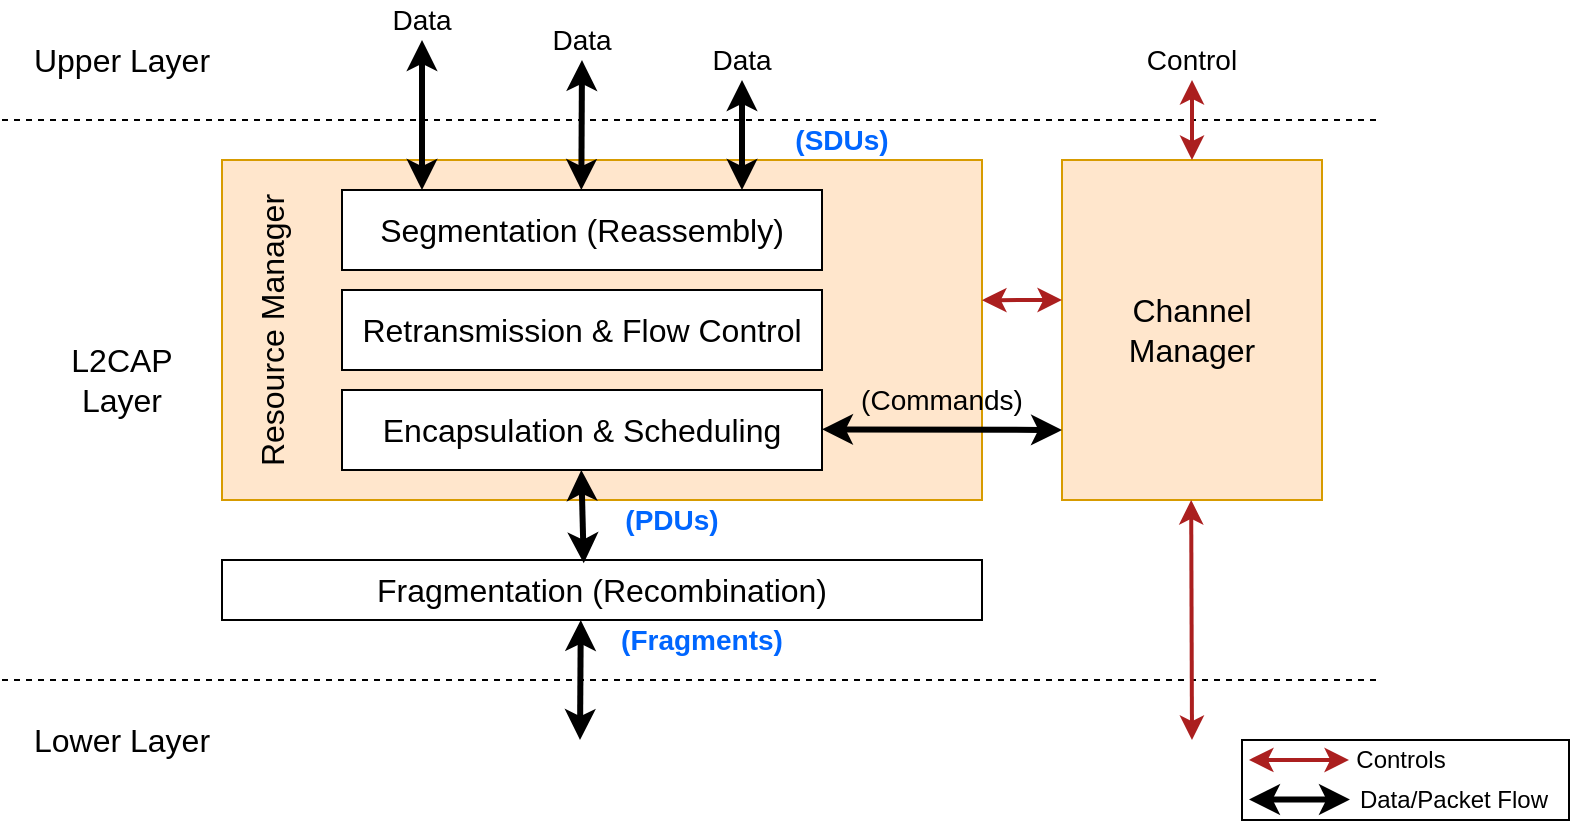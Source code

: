 <mxfile version="14.6.13" type="device"><diagram id="dqHvuZpjR-B5nNtzX9zC" name="Page-1"><mxGraphModel dx="1185" dy="688" grid="1" gridSize="10" guides="1" tooltips="1" connect="1" arrows="1" fold="1" page="1" pageScale="1" pageWidth="800" pageHeight="420" math="0" shadow="0"><root><mxCell id="0"/><mxCell id="1" parent="0"/><mxCell id="9Yd8j71LsmvRODLoHMH2-1" value="" style="rounded=0;whiteSpace=wrap;html=1;fillColor=#ffe6cc;strokeColor=#d79b00;" vertex="1" parent="1"><mxGeometry x="118" y="80" width="380" height="170" as="geometry"/></mxCell><mxCell id="9Yd8j71LsmvRODLoHMH2-2" value="&lt;font style=&quot;font-size: 16px&quot;&gt;Segmentation (Reassembly)&lt;/font&gt;" style="rounded=0;whiteSpace=wrap;html=1;" vertex="1" parent="1"><mxGeometry x="178" y="95" width="240" height="40" as="geometry"/></mxCell><mxCell id="9Yd8j71LsmvRODLoHMH2-3" value="&lt;font style=&quot;font-size: 16px&quot;&gt;Retransmission &amp;amp; Flow Control&lt;/font&gt;" style="rounded=0;whiteSpace=wrap;html=1;" vertex="1" parent="1"><mxGeometry x="178" y="145" width="240" height="40" as="geometry"/></mxCell><mxCell id="9Yd8j71LsmvRODLoHMH2-4" value="&lt;font style=&quot;font-size: 16px&quot;&gt;Encapsulation &amp;amp; Scheduling&lt;/font&gt;" style="rounded=0;whiteSpace=wrap;html=1;" vertex="1" parent="1"><mxGeometry x="178" y="195" width="240" height="40" as="geometry"/></mxCell><mxCell id="9Yd8j71LsmvRODLoHMH2-5" value="&lt;font style=&quot;font-size: 16px&quot;&gt;Resource Manager&lt;br&gt;&lt;/font&gt;" style="rounded=0;whiteSpace=wrap;html=1;rotation=-90;strokeColor=none;fillColor=none;" vertex="1" parent="1"><mxGeometry x="68" y="145" width="150" height="40" as="geometry"/></mxCell><mxCell id="9Yd8j71LsmvRODLoHMH2-6" value="&lt;font style=&quot;font-size: 16px&quot;&gt;Fragmentation (Recombination)&lt;/font&gt;" style="rounded=0;whiteSpace=wrap;html=1;" vertex="1" parent="1"><mxGeometry x="118" y="280" width="380" height="30" as="geometry"/></mxCell><mxCell id="9Yd8j71LsmvRODLoHMH2-7" value="&lt;font style=&quot;font-size: 16px&quot;&gt;Channel&lt;br&gt;Manager&lt;/font&gt;" style="rounded=0;whiteSpace=wrap;html=1;fillColor=#ffe6cc;strokeColor=#d79b00;" vertex="1" parent="1"><mxGeometry x="538" y="80" width="130" height="170" as="geometry"/></mxCell><mxCell id="9Yd8j71LsmvRODLoHMH2-8" value="" style="endArrow=none;dashed=1;html=1;" edge="1" parent="1"><mxGeometry width="50" height="50" relative="1" as="geometry"><mxPoint x="8" y="60" as="sourcePoint"/><mxPoint x="698" y="60" as="targetPoint"/></mxGeometry></mxCell><mxCell id="9Yd8j71LsmvRODLoHMH2-9" value="" style="endArrow=none;dashed=1;html=1;" edge="1" parent="1"><mxGeometry width="50" height="50" relative="1" as="geometry"><mxPoint x="8" y="340" as="sourcePoint"/><mxPoint x="698" y="340" as="targetPoint"/></mxGeometry></mxCell><mxCell id="9Yd8j71LsmvRODLoHMH2-11" value="&lt;font style=&quot;font-size: 16px&quot;&gt;L2CAP&lt;br&gt;Layer&lt;/font&gt;" style="rounded=0;whiteSpace=wrap;html=1;strokeColor=none;rotation=0;" vertex="1" parent="1"><mxGeometry x="23" y="170" width="90" height="40" as="geometry"/></mxCell><mxCell id="9Yd8j71LsmvRODLoHMH2-12" value="&lt;font style=&quot;font-size: 16px&quot;&gt;Lower Layer&lt;/font&gt;&lt;span style=&quot;color: rgba(0 , 0 , 0 , 0) ; font-family: monospace ; font-size: 0px&quot;&gt;%3CmxGraphModel%3E%3Croot%3E%3CmxCell%20id%3D%220%22%2F%3E%3CmxCell%20id%3D%221%22%20parent%3D%220%22%2F%3E%3CmxCell%20id%3D%222%22%20value%3D%22%26lt%3Bfont%20style%3D%26quot%3Bfont-size%3A%2016px%26quot%3B%26gt%3BL2CAP%20Layer%26lt%3B%2Ffont%26gt%3B%22%20style%3D%22rounded%3D0%3BwhiteSpace%3Dwrap%3Bhtml%3D1%3B%22%20vertex%3D%221%22%20parent%3D%221%22%3E%3CmxGeometry%20x%3D%22-180%22%20y%3D%2235%22%20width%3D%22240%22%20height%3D%2240%22%20as%3D%22geometry%22%2F%3E%3C%2FmxCell%3E%3C%2Froot%3E%3C%2FmxGraphModel%3E&lt;/span&gt;" style="rounded=0;whiteSpace=wrap;html=1;strokeColor=none;" vertex="1" parent="1"><mxGeometry x="18" y="350" width="100" height="40" as="geometry"/></mxCell><mxCell id="9Yd8j71LsmvRODLoHMH2-13" value="&lt;font style=&quot;font-size: 16px&quot;&gt;Upper Layer&lt;/font&gt;" style="rounded=0;whiteSpace=wrap;html=1;strokeColor=none;" vertex="1" parent="1"><mxGeometry x="18" y="10" width="100" height="40" as="geometry"/></mxCell><mxCell id="9Yd8j71LsmvRODLoHMH2-14" value="" style="endArrow=classic;startArrow=classic;html=1;strokeWidth=3;" edge="1" parent="1"><mxGeometry width="50" height="50" relative="1" as="geometry"><mxPoint x="378" y="95" as="sourcePoint"/><mxPoint x="378" y="40" as="targetPoint"/></mxGeometry></mxCell><mxCell id="9Yd8j71LsmvRODLoHMH2-15" value="" style="endArrow=classic;startArrow=classic;html=1;strokeWidth=3;" edge="1" parent="1"><mxGeometry width="50" height="50" relative="1" as="geometry"><mxPoint x="297.66" y="95" as="sourcePoint"/><mxPoint x="298" y="30" as="targetPoint"/></mxGeometry></mxCell><mxCell id="9Yd8j71LsmvRODLoHMH2-16" value="" style="endArrow=classic;startArrow=classic;html=1;strokeWidth=3;" edge="1" parent="1"><mxGeometry width="50" height="50" relative="1" as="geometry"><mxPoint x="218" y="95" as="sourcePoint"/><mxPoint x="218" y="20" as="targetPoint"/></mxGeometry></mxCell><mxCell id="9Yd8j71LsmvRODLoHMH2-17" value="" style="endArrow=classic;startArrow=classic;html=1;strokeWidth=3;exitX=0.476;exitY=0.056;exitDx=0;exitDy=0;exitPerimeter=0;" edge="1" parent="1" source="9Yd8j71LsmvRODLoHMH2-6"><mxGeometry width="50" height="50" relative="1" as="geometry"><mxPoint x="298" y="270" as="sourcePoint"/><mxPoint x="297.66" y="235" as="targetPoint"/></mxGeometry></mxCell><mxCell id="9Yd8j71LsmvRODLoHMH2-22" value="" style="endArrow=classic;startArrow=classic;html=1;strokeWidth=3;" edge="1" parent="1"><mxGeometry width="50" height="50" relative="1" as="geometry"><mxPoint x="297" y="370" as="sourcePoint"/><mxPoint x="297.39" y="310" as="targetPoint"/></mxGeometry></mxCell><mxCell id="9Yd8j71LsmvRODLoHMH2-24" value="" style="endArrow=classic;startArrow=classic;html=1;strokeWidth=3;" edge="1" parent="1"><mxGeometry width="50" height="50" relative="1" as="geometry"><mxPoint x="538" y="215" as="sourcePoint"/><mxPoint x="418.0" y="214.66" as="targetPoint"/></mxGeometry></mxCell><mxCell id="9Yd8j71LsmvRODLoHMH2-25" value="&lt;font style=&quot;font-size: 14px&quot;&gt;(Commands)&lt;/font&gt;" style="text;html=1;strokeColor=none;fillColor=none;align=center;verticalAlign=middle;whiteSpace=wrap;rounded=0;" vertex="1" parent="1"><mxGeometry x="438" y="190" width="80" height="20" as="geometry"/></mxCell><mxCell id="9Yd8j71LsmvRODLoHMH2-26" value="&lt;font style=&quot;font-size: 14px&quot; color=&quot;#0066ff&quot;&gt;&lt;b&gt;(SDUs)&lt;/b&gt;&lt;/font&gt;" style="text;html=1;strokeColor=none;fillColor=none;align=center;verticalAlign=middle;whiteSpace=wrap;rounded=0;" vertex="1" parent="1"><mxGeometry x="388" y="60" width="80" height="20" as="geometry"/></mxCell><mxCell id="9Yd8j71LsmvRODLoHMH2-27" value="" style="endArrow=classic;startArrow=classic;html=1;strokeWidth=2;fillColor=#f8cecc;strokeColor=#AB1F1F;" edge="1" parent="1"><mxGeometry width="50" height="50" relative="1" as="geometry"><mxPoint x="538" y="150" as="sourcePoint"/><mxPoint x="498" y="150.08" as="targetPoint"/></mxGeometry></mxCell><mxCell id="9Yd8j71LsmvRODLoHMH2-29" value="" style="endArrow=classic;startArrow=classic;html=1;strokeWidth=2;fillColor=#f8cecc;strokeColor=#AB1F1F;" edge="1" parent="1"><mxGeometry width="50" height="50" relative="1" as="geometry"><mxPoint x="603" y="370" as="sourcePoint"/><mxPoint x="602.58" y="250.0" as="targetPoint"/></mxGeometry></mxCell><mxCell id="9Yd8j71LsmvRODLoHMH2-30" value="" style="endArrow=classic;startArrow=classic;html=1;strokeWidth=2;fillColor=#f8cecc;strokeColor=#AB1F1F;" edge="1" parent="1"><mxGeometry width="50" height="50" relative="1" as="geometry"><mxPoint x="603" y="80" as="sourcePoint"/><mxPoint x="603" y="40" as="targetPoint"/></mxGeometry></mxCell><mxCell id="9Yd8j71LsmvRODLoHMH2-31" value="&lt;font style=&quot;font-size: 14px&quot;&gt;Data&lt;/font&gt;" style="text;html=1;strokeColor=none;fillColor=none;align=center;verticalAlign=middle;whiteSpace=wrap;rounded=0;" vertex="1" parent="1"><mxGeometry x="338" y="20" width="80" height="20" as="geometry"/></mxCell><mxCell id="9Yd8j71LsmvRODLoHMH2-32" value="&lt;font style=&quot;font-size: 14px&quot;&gt;Data&lt;/font&gt;" style="text;html=1;strokeColor=none;fillColor=none;align=center;verticalAlign=middle;whiteSpace=wrap;rounded=0;" vertex="1" parent="1"><mxGeometry x="258" y="10" width="80" height="20" as="geometry"/></mxCell><mxCell id="9Yd8j71LsmvRODLoHMH2-33" value="&lt;font style=&quot;font-size: 14px&quot;&gt;Data&lt;/font&gt;" style="text;html=1;strokeColor=none;fillColor=none;align=center;verticalAlign=middle;whiteSpace=wrap;rounded=0;" vertex="1" parent="1"><mxGeometry x="178" width="80" height="20" as="geometry"/></mxCell><mxCell id="9Yd8j71LsmvRODLoHMH2-34" value="&lt;font style=&quot;font-size: 14px&quot;&gt;Control&lt;/font&gt;" style="text;html=1;strokeColor=none;fillColor=none;align=center;verticalAlign=middle;whiteSpace=wrap;rounded=0;" vertex="1" parent="1"><mxGeometry x="563" y="20" width="80" height="20" as="geometry"/></mxCell><mxCell id="9Yd8j71LsmvRODLoHMH2-35" value="&lt;blockquote style=&quot;margin: 0 0 0 40px ; border: none ; padding: 0px&quot;&gt;&lt;blockquote style=&quot;margin: 0 0 0 40px ; border: none ; padding: 0px&quot;&gt;&lt;br&gt;&lt;/blockquote&gt;&lt;/blockquote&gt;" style="rounded=0;whiteSpace=wrap;html=1;align=left;" vertex="1" parent="1"><mxGeometry x="628" y="370" width="163.5" height="40" as="geometry"/></mxCell><mxCell id="9Yd8j71LsmvRODLoHMH2-36" value="" style="endArrow=classic;startArrow=classic;html=1;strokeWidth=2;fillColor=#f8cecc;strokeColor=#AB1F1F;exitX=0;exitY=0.5;exitDx=0;exitDy=0;" edge="1" parent="1" source="9Yd8j71LsmvRODLoHMH2-38"><mxGeometry width="50" height="50" relative="1" as="geometry"><mxPoint x="671.5" y="379.86" as="sourcePoint"/><mxPoint x="631.5" y="379.94" as="targetPoint"/></mxGeometry></mxCell><mxCell id="9Yd8j71LsmvRODLoHMH2-38" value="Controls" style="text;html=1;strokeColor=none;fillColor=none;align=center;verticalAlign=middle;whiteSpace=wrap;rounded=0;" vertex="1" parent="1"><mxGeometry x="681.5" y="370" width="51" height="20" as="geometry"/></mxCell><mxCell id="9Yd8j71LsmvRODLoHMH2-39" value="Data/Packet Flow" style="text;html=1;strokeColor=none;fillColor=none;align=center;verticalAlign=middle;whiteSpace=wrap;rounded=0;" vertex="1" parent="1"><mxGeometry x="681.5" y="390" width="104" height="20" as="geometry"/></mxCell><mxCell id="9Yd8j71LsmvRODLoHMH2-43" value="" style="endArrow=classic;startArrow=classic;html=1;strokeWidth=3;" edge="1" parent="1"><mxGeometry width="50" height="50" relative="1" as="geometry"><mxPoint x="631.5" y="399.76" as="sourcePoint"/><mxPoint x="681.98" y="399.76" as="targetPoint"/></mxGeometry></mxCell><mxCell id="9Yd8j71LsmvRODLoHMH2-44" value="&lt;font style=&quot;font-size: 14px&quot; color=&quot;#0066ff&quot;&gt;&lt;b&gt;(PDUs)&lt;/b&gt;&lt;/font&gt;" style="text;html=1;strokeColor=none;fillColor=none;align=center;verticalAlign=middle;whiteSpace=wrap;rounded=0;" vertex="1" parent="1"><mxGeometry x="308" y="250" width="70" height="20" as="geometry"/></mxCell><mxCell id="9Yd8j71LsmvRODLoHMH2-45" value="&lt;font style=&quot;font-size: 14px&quot; color=&quot;#0066ff&quot;&gt;&lt;b&gt;(Fragments)&lt;/b&gt;&lt;/font&gt;" style="text;html=1;strokeColor=none;fillColor=none;align=center;verticalAlign=middle;whiteSpace=wrap;rounded=0;" vertex="1" parent="1"><mxGeometry x="318" y="310" width="80" height="20" as="geometry"/></mxCell></root></mxGraphModel></diagram></mxfile>